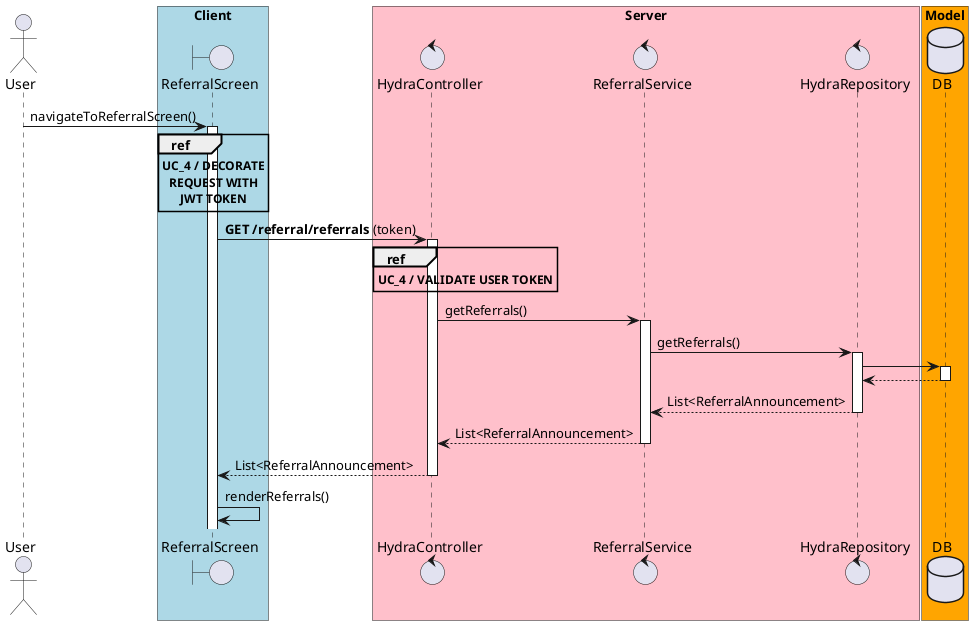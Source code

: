 @startuml
actor User
boundary ReferralScreen
control HydraController
control ReferralService
control HydraRepository

database DB

box "Client" #LightBlue
   participant ReferralScreen
end box

box "Server" #Pink
   control HydraController
    control ReferralService
    control HydraRepository
end box

box "Model" #Orange
   participant DB
end box

User -> ReferralScreen : navigateToReferralScreen()
activate ReferralScreen
ref over ReferralScreen : **UC_4 / DECORATE**\n**REQUEST WITH**\n**JWT TOKEN**
ReferralScreen -> HydraController : **GET /referral/referrals** (token)
ref over HydraController : **UC_4 / VALIDATE USER TOKEN**

activate HydraController
HydraController -> ReferralService : getReferrals()
activate ReferralService
ReferralService -> HydraRepository : getReferrals()
activate HydraRepository
HydraRepository -> DB
activate DB
DB --> HydraRepository 
deactivate DB
HydraRepository --> ReferralService : List<ReferralAnnouncement>
deactivate HydraRepository
ReferralService --> HydraController : List<ReferralAnnouncement>
deactivate ReferralService
HydraController --> ReferralScreen : List<ReferralAnnouncement>
deactivate HydraController
ReferralScreen -> ReferralScreen : renderReferrals()


@enduml